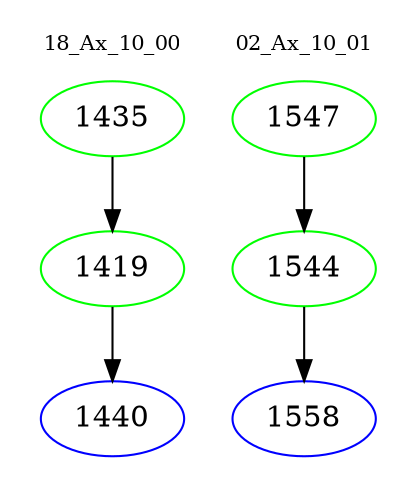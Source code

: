 digraph{
subgraph cluster_0 {
color = white
label = "18_Ax_10_00";
fontsize=10;
T0_1435 [label="1435", color="green"]
T0_1435 -> T0_1419 [color="black"]
T0_1419 [label="1419", color="green"]
T0_1419 -> T0_1440 [color="black"]
T0_1440 [label="1440", color="blue"]
}
subgraph cluster_1 {
color = white
label = "02_Ax_10_01";
fontsize=10;
T1_1547 [label="1547", color="green"]
T1_1547 -> T1_1544 [color="black"]
T1_1544 [label="1544", color="green"]
T1_1544 -> T1_1558 [color="black"]
T1_1558 [label="1558", color="blue"]
}
}
